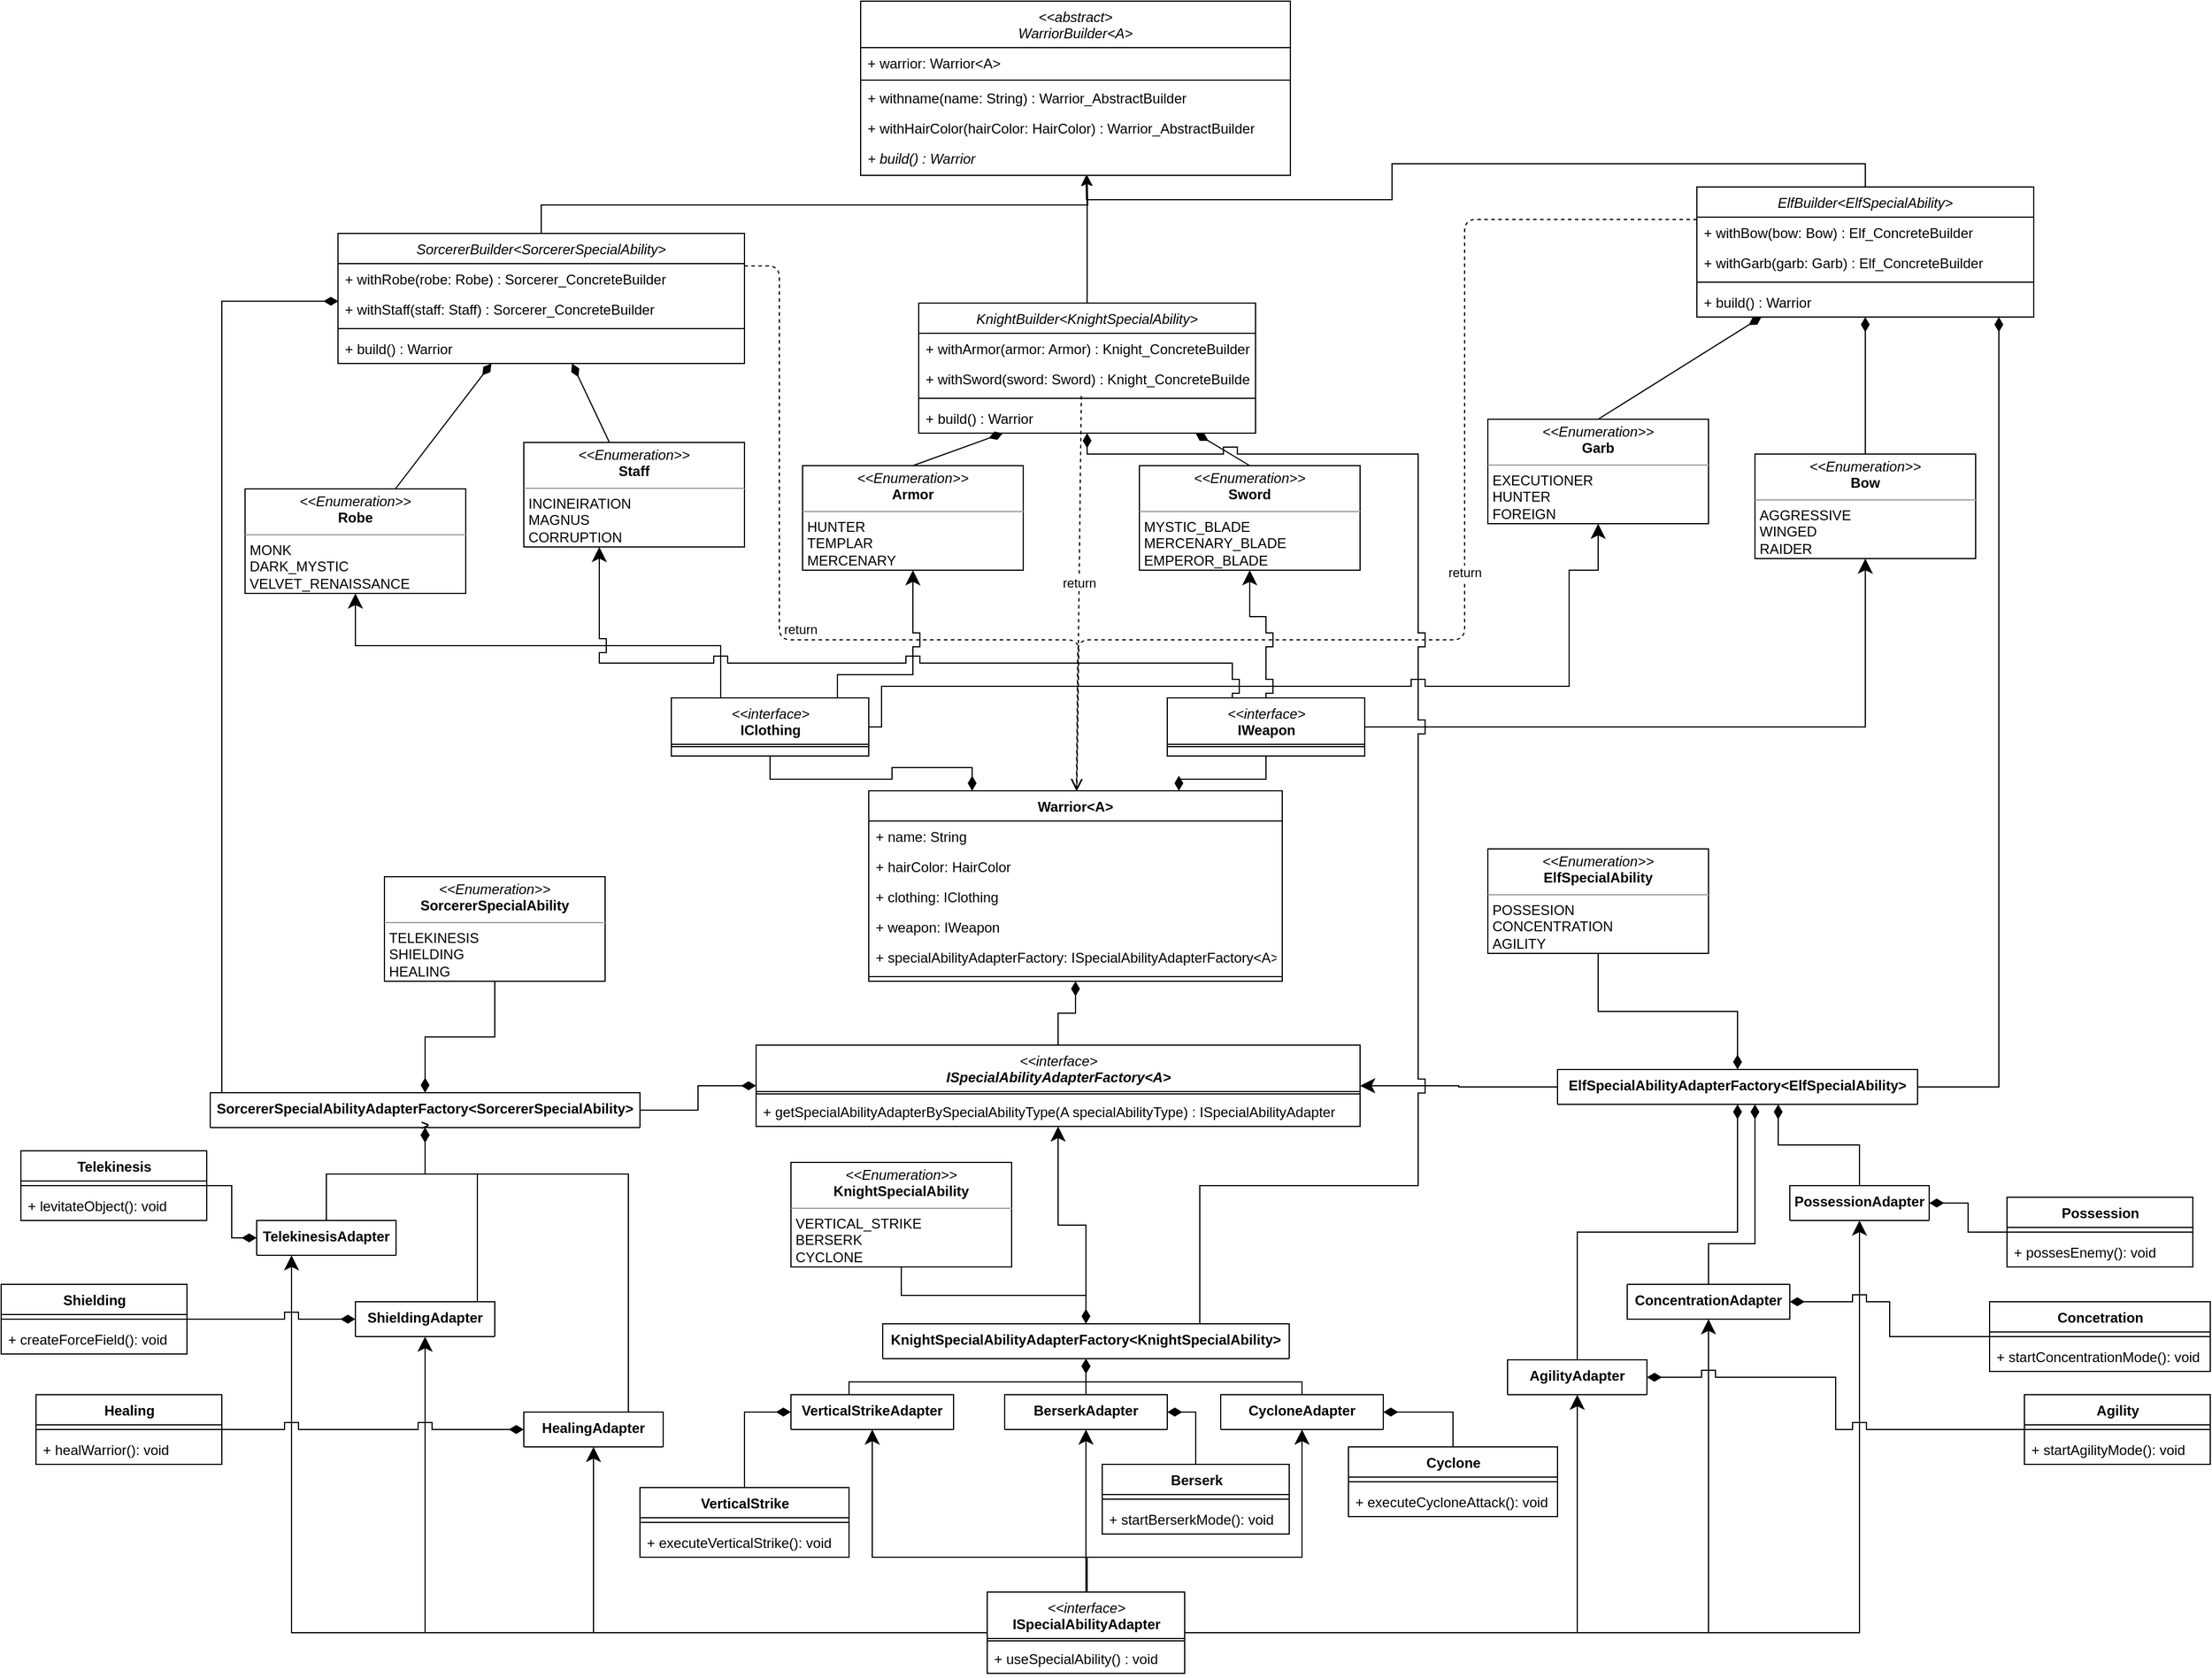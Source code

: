<mxfile version="15.0.2" type="device"><diagram id="C5RBs43oDa-KdzZeNtuy" name="Page-1"><mxGraphModel dx="1747" dy="875" grid="1" gridSize="10" guides="1" tooltips="1" connect="1" arrows="1" fold="1" page="1" pageScale="1" pageWidth="827" pageHeight="1169" math="0" shadow="0"><root><mxCell id="WIyWlLk6GJQsqaUBKTNV-0"/><mxCell id="WIyWlLk6GJQsqaUBKTNV-1" parent="WIyWlLk6GJQsqaUBKTNV-0"/><mxCell id="Ug5r7afnLHkJACtkuGJq-28" style="edgeStyle=orthogonalEdgeStyle;rounded=0;orthogonalLoop=1;jettySize=auto;html=1;endArrow=classic;endFill=1;endSize=10;strokeWidth=1;" parent="WIyWlLk6GJQsqaUBKTNV-1" source="Ug5r7afnLHkJACtkuGJq-25" target="Ug5r7afnLHkJACtkuGJq-12" edge="1"><mxGeometry relative="1" as="geometry"/></mxCell><mxCell id="s-EzewLasEeNYvOGmGzr-12" style="edgeStyle=orthogonalEdgeStyle;rounded=0;orthogonalLoop=1;jettySize=auto;html=1;exitX=1;exitY=0.5;exitDx=0;exitDy=0;endArrow=classic;endFill=1;endSize=10;entryX=0.5;entryY=1;entryDx=0;entryDy=0;" edge="1" parent="WIyWlLk6GJQsqaUBKTNV-1" source="s-EzewLasEeNYvOGmGzr-3" target="VfX6Guu9pPReF8fiZ7QI-45"><mxGeometry relative="1" as="geometry"><Array as="points"><mxPoint x="1005" y="755"/></Array></mxGeometry></mxCell><mxCell id="VfX6Guu9pPReF8fiZ7QI-0" value="&lt;&lt;abstract&gt;&#10;WarriorBuilder&lt;A&gt;" style="swimlane;fontStyle=2;align=center;verticalAlign=top;childLayout=stackLayout;horizontal=1;startSize=40;horizontalStack=0;resizeParent=1;resizeLast=0;collapsible=1;marginBottom=0;rounded=0;shadow=0;strokeWidth=1;" parent="WIyWlLk6GJQsqaUBKTNV-1" vertex="1"><mxGeometry x="140" y="130" width="370" height="150" as="geometry"><mxRectangle x="230" y="140" width="160" height="26" as="alternateBounds"/></mxGeometry></mxCell><mxCell id="VfX6Guu9pPReF8fiZ7QI-67" value="+ warrior: Warrior&lt;A&gt;" style="text;align=left;verticalAlign=top;spacingLeft=4;spacingRight=4;overflow=hidden;rotatable=0;points=[[0,0.5],[1,0.5]];portConstraint=eastwest;" parent="VfX6Guu9pPReF8fiZ7QI-0" vertex="1"><mxGeometry y="40" width="370" height="26" as="geometry"/></mxCell><mxCell id="VfX6Guu9pPReF8fiZ7QI-1" value="" style="line;html=1;strokeWidth=1;align=left;verticalAlign=middle;spacingTop=-1;spacingLeft=3;spacingRight=3;rotatable=0;labelPosition=right;points=[];portConstraint=eastwest;" parent="VfX6Guu9pPReF8fiZ7QI-0" vertex="1"><mxGeometry y="66" width="370" height="4" as="geometry"/></mxCell><mxCell id="VfX6Guu9pPReF8fiZ7QI-30" value="+ withname(name: String) : Warrior_AbstractBuilder" style="text;align=left;verticalAlign=top;spacingLeft=4;spacingRight=4;overflow=hidden;rotatable=0;points=[[0,0.5],[1,0.5]];portConstraint=eastwest;" parent="VfX6Guu9pPReF8fiZ7QI-0" vertex="1"><mxGeometry y="70" width="370" height="26" as="geometry"/></mxCell><mxCell id="VfX6Guu9pPReF8fiZ7QI-2" value="+ withHairColor(hairColor: HairColor) : Warrior_AbstractBuilder" style="text;align=left;verticalAlign=top;spacingLeft=4;spacingRight=4;overflow=hidden;rotatable=0;points=[[0,0.5],[1,0.5]];portConstraint=eastwest;" parent="VfX6Guu9pPReF8fiZ7QI-0" vertex="1"><mxGeometry y="96" width="370" height="26" as="geometry"/></mxCell><mxCell id="VfX6Guu9pPReF8fiZ7QI-66" value="+ build() : Warrior" style="text;align=left;verticalAlign=top;spacingLeft=4;spacingRight=4;overflow=hidden;rotatable=0;points=[[0,0.5],[1,0.5]];portConstraint=eastwest;fontStyle=2" parent="VfX6Guu9pPReF8fiZ7QI-0" vertex="1"><mxGeometry y="122" width="370" height="26" as="geometry"/></mxCell><mxCell id="VfX6Guu9pPReF8fiZ7QI-3" value="SorcererBuilder&lt;SorcererSpecialAbility&gt;" style="swimlane;fontStyle=2;align=center;verticalAlign=top;childLayout=stackLayout;horizontal=1;startSize=26;horizontalStack=0;resizeParent=1;resizeLast=0;collapsible=1;marginBottom=0;rounded=0;shadow=0;strokeWidth=1;" parent="WIyWlLk6GJQsqaUBKTNV-1" vertex="1"><mxGeometry x="-310" y="330" width="350" height="112" as="geometry"><mxRectangle x="230" y="140" width="160" height="26" as="alternateBounds"/></mxGeometry></mxCell><mxCell id="VfX6Guu9pPReF8fiZ7QI-5" value="+ withRobe(robe: Robe) : Sorcerer_ConcreteBuilder" style="text;align=left;verticalAlign=top;spacingLeft=4;spacingRight=4;overflow=hidden;rotatable=0;points=[[0,0.5],[1,0.5]];portConstraint=eastwest;" parent="VfX6Guu9pPReF8fiZ7QI-3" vertex="1"><mxGeometry y="26" width="350" height="26" as="geometry"/></mxCell><mxCell id="VfX6Guu9pPReF8fiZ7QI-16" value="+ withStaff(staff: Staff) : Sorcerer_ConcreteBuilder" style="text;align=left;verticalAlign=top;spacingLeft=4;spacingRight=4;overflow=hidden;rotatable=0;points=[[0,0.5],[1,0.5]];portConstraint=eastwest;" parent="VfX6Guu9pPReF8fiZ7QI-3" vertex="1"><mxGeometry y="52" width="350" height="26" as="geometry"/></mxCell><mxCell id="VfX6Guu9pPReF8fiZ7QI-4" value="" style="line;html=1;strokeWidth=1;align=left;verticalAlign=middle;spacingTop=-1;spacingLeft=3;spacingRight=3;rotatable=0;labelPosition=right;points=[];portConstraint=eastwest;" parent="VfX6Guu9pPReF8fiZ7QI-3" vertex="1"><mxGeometry y="78" width="350" height="8" as="geometry"/></mxCell><mxCell id="Ug5r7afnLHkJACtkuGJq-2" value="+ build() : Warrior" style="text;align=left;verticalAlign=top;spacingLeft=4;spacingRight=4;overflow=hidden;rotatable=0;points=[[0,0.5],[1,0.5]];portConstraint=eastwest;" parent="VfX6Guu9pPReF8fiZ7QI-3" vertex="1"><mxGeometry y="86" width="350" height="26" as="geometry"/></mxCell><mxCell id="VfX6Guu9pPReF8fiZ7QI-49" style="edgeStyle=orthogonalEdgeStyle;rounded=0;orthogonalLoop=1;jettySize=auto;html=1;exitX=0.5;exitY=0;exitDx=0;exitDy=0;" parent="WIyWlLk6GJQsqaUBKTNV-1" source="VfX6Guu9pPReF8fiZ7QI-6" edge="1"><mxGeometry relative="1" as="geometry"><mxPoint x="335" y="280" as="targetPoint"/></mxGeometry></mxCell><mxCell id="VfX6Guu9pPReF8fiZ7QI-6" value="KnightBuilder&lt;KnightSpecialAbility&gt;" style="swimlane;fontStyle=2;align=center;verticalAlign=top;childLayout=stackLayout;horizontal=1;startSize=26;horizontalStack=0;resizeParent=1;resizeLast=0;collapsible=1;marginBottom=0;rounded=0;shadow=0;strokeWidth=1;" parent="WIyWlLk6GJQsqaUBKTNV-1" vertex="1"><mxGeometry x="190" y="390" width="290" height="112" as="geometry"><mxRectangle x="230" y="140" width="160" height="26" as="alternateBounds"/></mxGeometry></mxCell><mxCell id="VfX6Guu9pPReF8fiZ7QI-17" value="+ withArmor(armor: Armor) : Knight_ConcreteBuilder" style="text;align=left;verticalAlign=top;spacingLeft=4;spacingRight=4;overflow=hidden;rotatable=0;points=[[0,0.5],[1,0.5]];portConstraint=eastwest;" parent="VfX6Guu9pPReF8fiZ7QI-6" vertex="1"><mxGeometry y="26" width="290" height="26" as="geometry"/></mxCell><mxCell id="VfX6Guu9pPReF8fiZ7QI-18" value="+ withSword(sword: Sword) : Knight_ConcreteBuilder" style="text;align=left;verticalAlign=top;spacingLeft=4;spacingRight=4;overflow=hidden;rotatable=0;points=[[0,0.5],[1,0.5]];portConstraint=eastwest;" parent="VfX6Guu9pPReF8fiZ7QI-6" vertex="1"><mxGeometry y="52" width="290" height="26" as="geometry"/></mxCell><mxCell id="VfX6Guu9pPReF8fiZ7QI-7" value="" style="line;html=1;strokeWidth=1;align=left;verticalAlign=middle;spacingTop=-1;spacingLeft=3;spacingRight=3;rotatable=0;labelPosition=right;points=[];portConstraint=eastwest;" parent="VfX6Guu9pPReF8fiZ7QI-6" vertex="1"><mxGeometry y="78" width="290" height="8" as="geometry"/></mxCell><mxCell id="Ug5r7afnLHkJACtkuGJq-3" value="+ build() : Warrior" style="text;align=left;verticalAlign=top;spacingLeft=4;spacingRight=4;overflow=hidden;rotatable=0;points=[[0,0.5],[1,0.5]];portConstraint=eastwest;" parent="VfX6Guu9pPReF8fiZ7QI-6" vertex="1"><mxGeometry y="86" width="290" height="26" as="geometry"/></mxCell><mxCell id="VfX6Guu9pPReF8fiZ7QI-9" value="ElfBuilder&lt;ElfSpecialAbility&gt;" style="swimlane;fontStyle=2;align=center;verticalAlign=top;childLayout=stackLayout;horizontal=1;startSize=26;horizontalStack=0;resizeParent=1;resizeLast=0;collapsible=1;marginBottom=0;rounded=0;shadow=0;strokeWidth=1;" parent="WIyWlLk6GJQsqaUBKTNV-1" vertex="1"><mxGeometry x="860" y="290" width="290" height="112" as="geometry"><mxRectangle x="230" y="140" width="160" height="26" as="alternateBounds"/></mxGeometry></mxCell><mxCell id="VfX6Guu9pPReF8fiZ7QI-21" value="+ withBow(bow: Bow) : Elf_ConcreteBuilder" style="text;align=left;verticalAlign=top;spacingLeft=4;spacingRight=4;overflow=hidden;rotatable=0;points=[[0,0.5],[1,0.5]];portConstraint=eastwest;" parent="VfX6Guu9pPReF8fiZ7QI-9" vertex="1"><mxGeometry y="26" width="290" height="26" as="geometry"/></mxCell><mxCell id="VfX6Guu9pPReF8fiZ7QI-20" value="+ withGarb(garb: Garb) : Elf_ConcreteBuilder" style="text;align=left;verticalAlign=top;spacingLeft=4;spacingRight=4;overflow=hidden;rotatable=0;points=[[0,0.5],[1,0.5]];portConstraint=eastwest;" parent="VfX6Guu9pPReF8fiZ7QI-9" vertex="1"><mxGeometry y="52" width="290" height="26" as="geometry"/></mxCell><mxCell id="VfX6Guu9pPReF8fiZ7QI-10" value="" style="line;html=1;strokeWidth=1;align=left;verticalAlign=middle;spacingTop=-1;spacingLeft=3;spacingRight=3;rotatable=0;labelPosition=right;points=[];portConstraint=eastwest;" parent="VfX6Guu9pPReF8fiZ7QI-9" vertex="1"><mxGeometry y="78" width="290" height="8" as="geometry"/></mxCell><mxCell id="Ug5r7afnLHkJACtkuGJq-4" value="+ build() : Warrior" style="text;align=left;verticalAlign=top;spacingLeft=4;spacingRight=4;overflow=hidden;rotatable=0;points=[[0,0.5],[1,0.5]];portConstraint=eastwest;" parent="VfX6Guu9pPReF8fiZ7QI-9" vertex="1"><mxGeometry y="86" width="290" height="26" as="geometry"/></mxCell><mxCell id="VfX6Guu9pPReF8fiZ7QI-23" value="Warrior&lt;A&gt;" style="swimlane;fontStyle=1;align=center;verticalAlign=top;childLayout=stackLayout;horizontal=1;startSize=26;horizontalStack=0;resizeParent=1;resizeParentMax=0;resizeLast=0;collapsible=1;marginBottom=0;" parent="WIyWlLk6GJQsqaUBKTNV-1" vertex="1"><mxGeometry x="147" y="810" width="356" height="164" as="geometry"/></mxCell><mxCell id="VfX6Guu9pPReF8fiZ7QI-27" value="+ name: String" style="text;strokeColor=none;fillColor=none;align=left;verticalAlign=top;spacingLeft=4;spacingRight=4;overflow=hidden;rotatable=0;points=[[0,0.5],[1,0.5]];portConstraint=eastwest;" parent="VfX6Guu9pPReF8fiZ7QI-23" vertex="1"><mxGeometry y="26" width="356" height="26" as="geometry"/></mxCell><mxCell id="VfX6Guu9pPReF8fiZ7QI-24" value="+ hairColor: HairColor" style="text;strokeColor=none;fillColor=none;align=left;verticalAlign=top;spacingLeft=4;spacingRight=4;overflow=hidden;rotatable=0;points=[[0,0.5],[1,0.5]];portConstraint=eastwest;" parent="VfX6Guu9pPReF8fiZ7QI-23" vertex="1"><mxGeometry y="52" width="356" height="26" as="geometry"/></mxCell><mxCell id="VfX6Guu9pPReF8fiZ7QI-29" value="+ clothing: IClothing" style="text;strokeColor=none;fillColor=none;align=left;verticalAlign=top;spacingLeft=4;spacingRight=4;overflow=hidden;rotatable=0;points=[[0,0.5],[1,0.5]];portConstraint=eastwest;" parent="VfX6Guu9pPReF8fiZ7QI-23" vertex="1"><mxGeometry y="78" width="356" height="26" as="geometry"/></mxCell><mxCell id="VfX6Guu9pPReF8fiZ7QI-28" value="+ weapon: IWeapon" style="text;strokeColor=none;fillColor=none;align=left;verticalAlign=top;spacingLeft=4;spacingRight=4;overflow=hidden;rotatable=0;points=[[0,0.5],[1,0.5]];portConstraint=eastwest;" parent="VfX6Guu9pPReF8fiZ7QI-23" vertex="1"><mxGeometry y="104" width="356" height="26" as="geometry"/></mxCell><mxCell id="Ug5r7afnLHkJACtkuGJq-0" value="+ specialAbilityAdapterFactory: ISpecialAbilityAdapterFactory&lt;A&gt;" style="text;strokeColor=none;fillColor=none;align=left;verticalAlign=top;spacingLeft=4;spacingRight=4;overflow=hidden;rotatable=0;points=[[0,0.5],[1,0.5]];portConstraint=eastwest;" parent="VfX6Guu9pPReF8fiZ7QI-23" vertex="1"><mxGeometry y="130" width="356" height="26" as="geometry"/></mxCell><mxCell id="VfX6Guu9pPReF8fiZ7QI-25" value="" style="line;strokeWidth=1;fillColor=none;align=left;verticalAlign=middle;spacingTop=-1;spacingLeft=3;spacingRight=3;rotatable=0;labelPosition=right;points=[];portConstraint=eastwest;" parent="VfX6Guu9pPReF8fiZ7QI-23" vertex="1"><mxGeometry y="156" width="356" height="8" as="geometry"/></mxCell><mxCell id="VfX6Guu9pPReF8fiZ7QI-40" value="&lt;p style=&quot;margin: 0px ; margin-top: 4px ; text-align: center&quot;&gt;&lt;i&gt;&amp;lt;&amp;lt;Enumeration&amp;gt;&amp;gt;&lt;/i&gt;&lt;br&gt;&lt;b&gt;Robe&lt;/b&gt;&lt;/p&gt;&lt;hr size=&quot;1&quot;&gt;&lt;p style=&quot;margin: 0px ; margin-left: 4px&quot;&gt;MONK&lt;br&gt;DARK_MYSTIC&lt;/p&gt;&lt;p style=&quot;margin: 0px ; margin-left: 4px&quot;&gt;VELVET_RENAISSANCE&lt;br&gt;&lt;br&gt;&lt;/p&gt;&lt;p style=&quot;margin: 0px ; margin-left: 4px&quot;&gt;&lt;br&gt;&lt;/p&gt;" style="verticalAlign=top;align=left;overflow=fill;fontSize=12;fontFamily=Helvetica;html=1;" parent="WIyWlLk6GJQsqaUBKTNV-1" vertex="1"><mxGeometry x="-390" y="550" width="190" height="90" as="geometry"/></mxCell><mxCell id="VfX6Guu9pPReF8fiZ7QI-41" value="&lt;p style=&quot;margin: 0px ; margin-top: 4px ; text-align: center&quot;&gt;&lt;i&gt;&amp;lt;&amp;lt;Enumeration&amp;gt;&amp;gt;&lt;/i&gt;&lt;br&gt;&lt;b&gt;Staff&lt;/b&gt;&lt;/p&gt;&lt;hr size=&quot;1&quot;&gt;&lt;p style=&quot;margin: 0px ; margin-left: 4px&quot;&gt;INCINEIRATION&lt;br&gt;MAGNUS&lt;/p&gt;&lt;p style=&quot;margin: 0px ; margin-left: 4px&quot;&gt;CORRUPTION&lt;br&gt;&lt;br&gt;&lt;/p&gt;&lt;p style=&quot;margin: 0px ; margin-left: 4px&quot;&gt;&lt;br&gt;&lt;/p&gt;" style="verticalAlign=top;align=left;overflow=fill;fontSize=12;fontFamily=Helvetica;html=1;" parent="WIyWlLk6GJQsqaUBKTNV-1" vertex="1"><mxGeometry x="-150" y="510" width="190" height="90" as="geometry"/></mxCell><mxCell id="VfX6Guu9pPReF8fiZ7QI-42" value="&lt;p style=&quot;margin: 0px ; margin-top: 4px ; text-align: center&quot;&gt;&lt;i&gt;&amp;lt;&amp;lt;Enumeration&amp;gt;&amp;gt;&lt;/i&gt;&lt;br&gt;&lt;b&gt;Armor&lt;/b&gt;&lt;/p&gt;&lt;hr size=&quot;1&quot;&gt;&lt;p style=&quot;margin: 0px ; margin-left: 4px&quot;&gt;HUNTER&lt;br&gt;TEMPLAR&lt;/p&gt;&lt;p style=&quot;margin: 0px ; margin-left: 4px&quot;&gt;MERCENARY&lt;br&gt;&lt;br&gt;&lt;/p&gt;&lt;p style=&quot;margin: 0px ; margin-left: 4px&quot;&gt;&lt;br&gt;&lt;/p&gt;" style="verticalAlign=top;align=left;overflow=fill;fontSize=12;fontFamily=Helvetica;html=1;" parent="WIyWlLk6GJQsqaUBKTNV-1" vertex="1"><mxGeometry x="90" y="530" width="190" height="90" as="geometry"/></mxCell><mxCell id="VfX6Guu9pPReF8fiZ7QI-43" value="&lt;p style=&quot;margin: 0px ; margin-top: 4px ; text-align: center&quot;&gt;&lt;i&gt;&amp;lt;&amp;lt;Enumeration&amp;gt;&amp;gt;&lt;/i&gt;&lt;br&gt;&lt;b&gt;Sword&lt;/b&gt;&lt;/p&gt;&lt;hr size=&quot;1&quot;&gt;&lt;p style=&quot;margin: 0px ; margin-left: 4px&quot;&gt;MYSTIC_BLADE&lt;br&gt;MERCENARY_BLADE&lt;/p&gt;&lt;p style=&quot;margin: 0px ; margin-left: 4px&quot;&gt;EMPEROR_BLADE&lt;br&gt;&lt;br&gt;&lt;/p&gt;&lt;p style=&quot;margin: 0px ; margin-left: 4px&quot;&gt;&lt;br&gt;&lt;/p&gt;" style="verticalAlign=top;align=left;overflow=fill;fontSize=12;fontFamily=Helvetica;html=1;" parent="WIyWlLk6GJQsqaUBKTNV-1" vertex="1"><mxGeometry x="380" y="530" width="190" height="90" as="geometry"/></mxCell><mxCell id="VfX6Guu9pPReF8fiZ7QI-44" value="&lt;p style=&quot;margin: 0px ; margin-top: 4px ; text-align: center&quot;&gt;&lt;i&gt;&amp;lt;&amp;lt;Enumeration&amp;gt;&amp;gt;&lt;/i&gt;&lt;br&gt;&lt;b&gt;Garb&lt;/b&gt;&lt;/p&gt;&lt;hr size=&quot;1&quot;&gt;&lt;p style=&quot;margin: 0px ; margin-left: 4px&quot;&gt;EXECUTIONER&lt;br&gt;HUNTER&lt;/p&gt;&lt;p style=&quot;margin: 0px ; margin-left: 4px&quot;&gt;FOREIGN&lt;br&gt;&lt;br&gt;&lt;/p&gt;&lt;p style=&quot;margin: 0px ; margin-left: 4px&quot;&gt;&lt;br&gt;&lt;/p&gt;" style="verticalAlign=top;align=left;overflow=fill;fontSize=12;fontFamily=Helvetica;html=1;" parent="WIyWlLk6GJQsqaUBKTNV-1" vertex="1"><mxGeometry x="680" y="490" width="190" height="90" as="geometry"/></mxCell><mxCell id="VfX6Guu9pPReF8fiZ7QI-45" value="&lt;p style=&quot;margin: 0px ; margin-top: 4px ; text-align: center&quot;&gt;&lt;i&gt;&amp;lt;&amp;lt;Enumeration&amp;gt;&amp;gt;&lt;/i&gt;&lt;br&gt;&lt;b&gt;Bow&lt;/b&gt;&lt;/p&gt;&lt;hr size=&quot;1&quot;&gt;&lt;p style=&quot;margin: 0px ; margin-left: 4px&quot;&gt;AGGRESSIVE&lt;br&gt;WINGED&lt;/p&gt;&lt;p style=&quot;margin: 0px ; margin-left: 4px&quot;&gt;RAIDER&lt;br&gt;&lt;br&gt;&lt;/p&gt;&lt;p style=&quot;margin: 0px ; margin-left: 4px&quot;&gt;&lt;br&gt;&lt;/p&gt;" style="verticalAlign=top;align=left;overflow=fill;fontSize=12;fontFamily=Helvetica;html=1;" parent="WIyWlLk6GJQsqaUBKTNV-1" vertex="1"><mxGeometry x="910" y="520" width="190" height="90" as="geometry"/></mxCell><mxCell id="VfX6Guu9pPReF8fiZ7QI-54" style="edgeStyle=orthogonalEdgeStyle;rounded=0;orthogonalLoop=1;jettySize=auto;html=1;exitX=0.5;exitY=0;exitDx=0;exitDy=0;" parent="WIyWlLk6GJQsqaUBKTNV-1" source="VfX6Guu9pPReF8fiZ7QI-3" edge="1"><mxGeometry relative="1" as="geometry"><mxPoint x="335" y="280" as="targetPoint"/><mxPoint y="310" as="sourcePoint"/></mxGeometry></mxCell><mxCell id="VfX6Guu9pPReF8fiZ7QI-55" style="edgeStyle=orthogonalEdgeStyle;rounded=0;orthogonalLoop=1;jettySize=auto;html=1;exitX=0.5;exitY=0;exitDx=0;exitDy=0;" parent="WIyWlLk6GJQsqaUBKTNV-1" source="VfX6Guu9pPReF8fiZ7QI-9" edge="1"><mxGeometry relative="1" as="geometry"><mxPoint x="334" y="280" as="targetPoint"/><mxPoint x="-25" y="400" as="sourcePoint"/></mxGeometry></mxCell><mxCell id="VfX6Guu9pPReF8fiZ7QI-56" value="" style="endArrow=diamondThin;endFill=1;endSize=10;html=1;exitX=0.5;exitY=0;exitDx=0;exitDy=0;entryX=0.25;entryY=1;entryDx=0;entryDy=0;" parent="WIyWlLk6GJQsqaUBKTNV-1" source="VfX6Guu9pPReF8fiZ7QI-42" target="VfX6Guu9pPReF8fiZ7QI-6" edge="1"><mxGeometry width="160" relative="1" as="geometry"><mxPoint x="170" y="550" as="sourcePoint"/><mxPoint x="240" y="500" as="targetPoint"/></mxGeometry></mxCell><mxCell id="VfX6Guu9pPReF8fiZ7QI-57" value="" style="endArrow=diamondThin;endFill=1;endSize=10;html=1;exitX=0.5;exitY=0;exitDx=0;exitDy=0;" parent="WIyWlLk6GJQsqaUBKTNV-1" source="VfX6Guu9pPReF8fiZ7QI-43" target="VfX6Guu9pPReF8fiZ7QI-6" edge="1"><mxGeometry width="160" relative="1" as="geometry"><mxPoint x="155" y="550" as="sourcePoint"/><mxPoint x="268.44" y="488.34" as="targetPoint"/><Array as="points"/></mxGeometry></mxCell><mxCell id="VfX6Guu9pPReF8fiZ7QI-58" value="" style="endArrow=diamondThin;endFill=1;endSize=10;html=1;" parent="WIyWlLk6GJQsqaUBKTNV-1" source="VfX6Guu9pPReF8fiZ7QI-41" target="VfX6Guu9pPReF8fiZ7QI-3" edge="1"><mxGeometry width="160" relative="1" as="geometry"><mxPoint x="165" y="560" as="sourcePoint"/><mxPoint x="-120" y="530" as="targetPoint"/></mxGeometry></mxCell><mxCell id="VfX6Guu9pPReF8fiZ7QI-59" value="" style="endArrow=diamondThin;endFill=1;endSize=10;html=1;" parent="WIyWlLk6GJQsqaUBKTNV-1" source="VfX6Guu9pPReF8fiZ7QI-40" target="VfX6Guu9pPReF8fiZ7QI-3" edge="1"><mxGeometry width="160" relative="1" as="geometry"><mxPoint x="175" y="570" as="sourcePoint"/><mxPoint x="288.44" y="508.34" as="targetPoint"/></mxGeometry></mxCell><mxCell id="VfX6Guu9pPReF8fiZ7QI-60" value="" style="endArrow=diamondThin;endFill=1;endSize=10;html=1;exitX=0.5;exitY=0;exitDx=0;exitDy=0;" parent="WIyWlLk6GJQsqaUBKTNV-1" source="VfX6Guu9pPReF8fiZ7QI-44" target="VfX6Guu9pPReF8fiZ7QI-9" edge="1"><mxGeometry width="160" relative="1" as="geometry"><mxPoint x="185" y="580" as="sourcePoint"/><mxPoint x="740" y="480" as="targetPoint"/></mxGeometry></mxCell><mxCell id="VfX6Guu9pPReF8fiZ7QI-61" value="" style="endArrow=diamondThin;endFill=1;endSize=10;html=1;" parent="WIyWlLk6GJQsqaUBKTNV-1" source="VfX6Guu9pPReF8fiZ7QI-45" target="VfX6Guu9pPReF8fiZ7QI-9" edge="1"><mxGeometry width="160" relative="1" as="geometry"><mxPoint x="195" y="590" as="sourcePoint"/><mxPoint x="810" y="410" as="targetPoint"/></mxGeometry></mxCell><mxCell id="VfX6Guu9pPReF8fiZ7QI-63" value="return" style="html=1;verticalAlign=bottom;endArrow=open;dashed=1;endSize=8;exitX=1;exitY=0.25;exitDx=0;exitDy=0;" parent="WIyWlLk6GJQsqaUBKTNV-1" source="VfX6Guu9pPReF8fiZ7QI-3" target="VfX6Guu9pPReF8fiZ7QI-23" edge="1"><mxGeometry relative="1" as="geometry"><mxPoint x="260" y="660" as="sourcePoint"/><mxPoint x="180" y="660" as="targetPoint"/><Array as="points"><mxPoint x="70" y="358"/><mxPoint x="70" y="510"/><mxPoint x="70" y="680"/><mxPoint x="150" y="680"/><mxPoint x="328" y="680"/></Array></mxGeometry></mxCell><mxCell id="VfX6Guu9pPReF8fiZ7QI-64" value="return" style="html=1;verticalAlign=bottom;endArrow=open;dashed=1;endSize=8;" parent="WIyWlLk6GJQsqaUBKTNV-1" target="VfX6Guu9pPReF8fiZ7QI-23" edge="1"><mxGeometry relative="1" as="geometry"><mxPoint x="330" y="470" as="sourcePoint"/><mxPoint x="334" y="710" as="targetPoint"/></mxGeometry></mxCell><mxCell id="VfX6Guu9pPReF8fiZ7QI-65" value="return" style="html=1;verticalAlign=bottom;endArrow=open;dashed=1;endSize=8;exitX=0;exitY=0.25;exitDx=0;exitDy=0;" parent="WIyWlLk6GJQsqaUBKTNV-1" source="VfX6Guu9pPReF8fiZ7QI-9" target="VfX6Guu9pPReF8fiZ7QI-23" edge="1"><mxGeometry relative="1" as="geometry"><mxPoint x="-25" y="490" as="sourcePoint"/><mxPoint x="330" y="710" as="targetPoint"/><Array as="points"><mxPoint x="660" y="318"/><mxPoint x="660" y="680"/><mxPoint x="327" y="680"/></Array></mxGeometry></mxCell><mxCell id="Ug5r7afnLHkJACtkuGJq-18" style="edgeStyle=orthogonalEdgeStyle;rounded=0;orthogonalLoop=1;jettySize=auto;html=1;exitX=0.5;exitY=0;exitDx=0;exitDy=0;entryX=0.5;entryY=1;entryDx=0;entryDy=0;endArrow=diamondThin;endFill=1;strokeWidth=1;endSize=10;" parent="WIyWlLk6GJQsqaUBKTNV-1" source="Ug5r7afnLHkJACtkuGJq-12" target="VfX6Guu9pPReF8fiZ7QI-23" edge="1"><mxGeometry relative="1" as="geometry"/></mxCell><mxCell id="Ug5r7afnLHkJACtkuGJq-12" value="&amp;lt;&amp;lt;interface&amp;gt;&lt;br&gt;&lt;b&gt;ISpecialAbilityAdapterFactory&amp;lt;A&amp;gt;&lt;/b&gt;" style="swimlane;fontStyle=2;align=center;verticalAlign=top;childLayout=stackLayout;horizontal=1;startSize=40;horizontalStack=0;resizeParent=1;resizeLast=0;collapsible=1;marginBottom=0;rounded=0;shadow=0;strokeWidth=1;html=1;" parent="WIyWlLk6GJQsqaUBKTNV-1" vertex="1"><mxGeometry x="50" y="1029" width="520" height="70" as="geometry"><mxRectangle x="230" y="140" width="160" height="26" as="alternateBounds"/></mxGeometry></mxCell><mxCell id="Ug5r7afnLHkJACtkuGJq-14" value="" style="line;html=1;strokeWidth=1;align=left;verticalAlign=middle;spacingTop=-1;spacingLeft=3;spacingRight=3;rotatable=0;labelPosition=right;points=[];portConstraint=eastwest;" parent="Ug5r7afnLHkJACtkuGJq-12" vertex="1"><mxGeometry y="40" width="520" height="4" as="geometry"/></mxCell><mxCell id="Ug5r7afnLHkJACtkuGJq-15" value="+ getSpecialAbilityAdapterBySpecialAbilityType(A specialAbilityType) : ISpecialAbilityAdapter" style="text;align=left;verticalAlign=top;spacingLeft=4;spacingRight=4;overflow=hidden;rotatable=0;points=[[0,0.5],[1,0.5]];portConstraint=eastwest;" parent="Ug5r7afnLHkJACtkuGJq-12" vertex="1"><mxGeometry y="44" width="520" height="26" as="geometry"/></mxCell><mxCell id="Ug5r7afnLHkJACtkuGJq-32" style="edgeStyle=orthogonalEdgeStyle;rounded=0;orthogonalLoop=1;jettySize=auto;html=1;exitX=1;exitY=0.5;exitDx=0;exitDy=0;endArrow=diamondThin;endFill=1;endSize=10;strokeWidth=1;" parent="WIyWlLk6GJQsqaUBKTNV-1" source="Ug5r7afnLHkJACtkuGJq-19" target="Ug5r7afnLHkJACtkuGJq-12" edge="1"><mxGeometry relative="1" as="geometry"/></mxCell><mxCell id="Ug5r7afnLHkJACtkuGJq-70" style="edgeStyle=orthogonalEdgeStyle;rounded=0;orthogonalLoop=1;jettySize=auto;html=1;exitX=0.25;exitY=0;exitDx=0;exitDy=0;entryX=0.001;entryY=0.247;entryDx=0;entryDy=0;entryPerimeter=0;endArrow=diamondThin;endFill=1;endSize=10;strokeWidth=1;" parent="WIyWlLk6GJQsqaUBKTNV-1" source="Ug5r7afnLHkJACtkuGJq-19" target="VfX6Guu9pPReF8fiZ7QI-16" edge="1"><mxGeometry relative="1" as="geometry"><Array as="points"><mxPoint x="-410" y="1070"/><mxPoint x="-410" y="388"/></Array></mxGeometry></mxCell><mxCell id="Ug5r7afnLHkJACtkuGJq-19" value="SorcererSpecialAbilityAdapterFactory&lt;SorcererSpecialAbility&gt;&#10;&gt;" style="swimlane;fontStyle=1;align=center;verticalAlign=top;childLayout=stackLayout;horizontal=1;startSize=112;horizontalStack=0;resizeParent=1;resizeLast=0;collapsible=1;marginBottom=0;rounded=0;shadow=0;strokeWidth=1;" parent="WIyWlLk6GJQsqaUBKTNV-1" vertex="1"><mxGeometry x="-420" y="1070" width="370" height="30" as="geometry"><mxRectangle x="230" y="140" width="160" height="26" as="alternateBounds"/></mxGeometry></mxCell><mxCell id="Ug5r7afnLHkJACtkuGJq-27" style="edgeStyle=orthogonalEdgeStyle;rounded=0;orthogonalLoop=1;jettySize=auto;html=1;endArrow=classic;endFill=1;endSize=10;strokeWidth=1;" parent="WIyWlLk6GJQsqaUBKTNV-1" source="Ug5r7afnLHkJACtkuGJq-24" target="Ug5r7afnLHkJACtkuGJq-12" edge="1"><mxGeometry relative="1" as="geometry"/></mxCell><mxCell id="Ug5r7afnLHkJACtkuGJq-71" style="edgeStyle=orthogonalEdgeStyle;rounded=0;orthogonalLoop=1;jettySize=auto;html=1;exitX=0.75;exitY=0;exitDx=0;exitDy=0;endArrow=diamondThin;endFill=1;endSize=10;strokeWidth=1;jumpStyle=sharp;jumpSize=12;" parent="WIyWlLk6GJQsqaUBKTNV-1" source="Ug5r7afnLHkJACtkuGJq-24" target="VfX6Guu9pPReF8fiZ7QI-6" edge="1"><mxGeometry relative="1" as="geometry"><Array as="points"><mxPoint x="432" y="1150"/><mxPoint x="620" y="1150"/><mxPoint x="620" y="520"/><mxPoint x="335" y="520"/></Array></mxGeometry></mxCell><mxCell id="Ug5r7afnLHkJACtkuGJq-24" value="KnightSpecialAbilityAdapterFactory&lt;KnightSpecialAbility&gt;" style="swimlane;fontStyle=1;align=center;verticalAlign=top;childLayout=stackLayout;horizontal=1;startSize=112;horizontalStack=0;resizeParent=1;resizeLast=0;collapsible=1;marginBottom=0;rounded=0;shadow=0;strokeWidth=1;" parent="WIyWlLk6GJQsqaUBKTNV-1" vertex="1"><mxGeometry x="159" y="1269" width="350" height="30" as="geometry"><mxRectangle x="230" y="140" width="160" height="26" as="alternateBounds"/></mxGeometry></mxCell><mxCell id="Ug5r7afnLHkJACtkuGJq-72" style="edgeStyle=orthogonalEdgeStyle;rounded=0;orthogonalLoop=1;jettySize=auto;html=1;exitX=1;exitY=0.5;exitDx=0;exitDy=0;endArrow=diamondThin;endFill=1;endSize=10;strokeWidth=1;" parent="WIyWlLk6GJQsqaUBKTNV-1" source="Ug5r7afnLHkJACtkuGJq-25" target="VfX6Guu9pPReF8fiZ7QI-9" edge="1"><mxGeometry relative="1" as="geometry"><Array as="points"><mxPoint x="1120" y="1065"/></Array></mxGeometry></mxCell><mxCell id="Ug5r7afnLHkJACtkuGJq-25" value="ElfSpecialAbilityAdapterFactory&lt;ElfSpecialAbility&gt;" style="swimlane;fontStyle=1;align=center;verticalAlign=top;childLayout=stackLayout;horizontal=1;startSize=112;horizontalStack=0;resizeParent=1;resizeLast=0;collapsible=1;marginBottom=0;rounded=0;shadow=0;strokeWidth=1;" parent="WIyWlLk6GJQsqaUBKTNV-1" vertex="1"><mxGeometry x="740" y="1050" width="310" height="30" as="geometry"><mxRectangle x="230" y="140" width="160" height="26" as="alternateBounds"/></mxGeometry></mxCell><mxCell id="Ug5r7afnLHkJACtkuGJq-31" style="edgeStyle=orthogonalEdgeStyle;rounded=0;orthogonalLoop=1;jettySize=auto;html=1;exitX=0.5;exitY=1;exitDx=0;exitDy=0;endArrow=diamondThin;endFill=1;endSize=10;strokeWidth=1;" parent="WIyWlLk6GJQsqaUBKTNV-1" source="Ug5r7afnLHkJACtkuGJq-29" target="Ug5r7afnLHkJACtkuGJq-19" edge="1"><mxGeometry relative="1" as="geometry"/></mxCell><mxCell id="Ug5r7afnLHkJACtkuGJq-29" value="&lt;p style=&quot;margin: 0px ; margin-top: 4px ; text-align: center&quot;&gt;&lt;i&gt;&amp;lt;&amp;lt;Enumeration&amp;gt;&amp;gt;&lt;/i&gt;&lt;br&gt;&lt;b&gt;SorcererSpecialAbility&lt;/b&gt;&lt;/p&gt;&lt;hr size=&quot;1&quot;&gt;&lt;p style=&quot;margin: 0px ; margin-left: 4px&quot;&gt;TELEKINESIS&lt;br&gt;SHIELDING&lt;/p&gt;&lt;p style=&quot;margin: 0px ; margin-left: 4px&quot;&gt;HEALING&lt;br&gt;&lt;br&gt;&lt;/p&gt;&lt;p style=&quot;margin: 0px ; margin-left: 4px&quot;&gt;&lt;br&gt;&lt;/p&gt;" style="verticalAlign=top;align=left;overflow=fill;fontSize=12;fontFamily=Helvetica;html=1;" parent="WIyWlLk6GJQsqaUBKTNV-1" vertex="1"><mxGeometry x="-270" y="884" width="190" height="90" as="geometry"/></mxCell><mxCell id="Ug5r7afnLHkJACtkuGJq-34" style="edgeStyle=orthogonalEdgeStyle;rounded=0;orthogonalLoop=1;jettySize=auto;html=1;endArrow=diamondThin;endFill=1;endSize=10;strokeWidth=1;" parent="WIyWlLk6GJQsqaUBKTNV-1" source="Ug5r7afnLHkJACtkuGJq-33" target="Ug5r7afnLHkJACtkuGJq-24" edge="1"><mxGeometry relative="1" as="geometry"/></mxCell><mxCell id="Ug5r7afnLHkJACtkuGJq-33" value="&lt;p style=&quot;margin: 0px ; margin-top: 4px ; text-align: center&quot;&gt;&lt;i&gt;&amp;lt;&amp;lt;Enumeration&amp;gt;&amp;gt;&lt;/i&gt;&lt;br&gt;&lt;b&gt;KnightSpecialAbility&lt;/b&gt;&lt;/p&gt;&lt;hr size=&quot;1&quot;&gt;&lt;p style=&quot;margin: 0px ; margin-left: 4px&quot;&gt;VERTICAL_STRIKE&lt;br&gt;BERSERK&lt;/p&gt;&lt;p style=&quot;margin: 0px ; margin-left: 4px&quot;&gt;CYCLONE&lt;br&gt;&lt;br&gt;&lt;/p&gt;&lt;p style=&quot;margin: 0px ; margin-left: 4px&quot;&gt;&lt;br&gt;&lt;/p&gt;" style="verticalAlign=top;align=left;overflow=fill;fontSize=12;fontFamily=Helvetica;html=1;" parent="WIyWlLk6GJQsqaUBKTNV-1" vertex="1"><mxGeometry x="80" y="1130" width="190" height="90" as="geometry"/></mxCell><mxCell id="Ug5r7afnLHkJACtkuGJq-36" style="edgeStyle=orthogonalEdgeStyle;rounded=0;orthogonalLoop=1;jettySize=auto;html=1;exitX=0.5;exitY=1;exitDx=0;exitDy=0;endArrow=diamondThin;endFill=1;endSize=10;strokeWidth=1;" parent="WIyWlLk6GJQsqaUBKTNV-1" source="Ug5r7afnLHkJACtkuGJq-35" target="Ug5r7afnLHkJACtkuGJq-25" edge="1"><mxGeometry relative="1" as="geometry"/></mxCell><mxCell id="Ug5r7afnLHkJACtkuGJq-35" value="&lt;p style=&quot;margin: 0px ; margin-top: 4px ; text-align: center&quot;&gt;&lt;i&gt;&amp;lt;&amp;lt;Enumeration&amp;gt;&amp;gt;&lt;/i&gt;&lt;br&gt;&lt;b&gt;ElfSpecialAbility&lt;/b&gt;&lt;/p&gt;&lt;hr size=&quot;1&quot;&gt;&lt;p style=&quot;margin: 0px ; margin-left: 4px&quot;&gt;POSSESION&lt;br&gt;CONCENTRATION&lt;/p&gt;&lt;p style=&quot;margin: 0px ; margin-left: 4px&quot;&gt;AGILITY&lt;br&gt;&lt;br&gt;&lt;/p&gt;&lt;p style=&quot;margin: 0px ; margin-left: 4px&quot;&gt;&lt;br&gt;&lt;/p&gt;" style="verticalAlign=top;align=left;overflow=fill;fontSize=12;fontFamily=Helvetica;html=1;" parent="WIyWlLk6GJQsqaUBKTNV-1" vertex="1"><mxGeometry x="680" y="860" width="190" height="90" as="geometry"/></mxCell><mxCell id="Ug5r7afnLHkJACtkuGJq-41" style="edgeStyle=orthogonalEdgeStyle;rounded=0;orthogonalLoop=1;jettySize=auto;html=1;exitX=0;exitY=0.5;exitDx=0;exitDy=0;entryX=0.25;entryY=1;entryDx=0;entryDy=0;endArrow=classic;endFill=1;endSize=10;strokeWidth=1;" parent="WIyWlLk6GJQsqaUBKTNV-1" source="Ug5r7afnLHkJACtkuGJq-37" target="Ug5r7afnLHkJACtkuGJq-40" edge="1"><mxGeometry relative="1" as="geometry"/></mxCell><mxCell id="Ug5r7afnLHkJACtkuGJq-43" style="edgeStyle=orthogonalEdgeStyle;rounded=0;orthogonalLoop=1;jettySize=auto;html=1;exitX=0;exitY=0.5;exitDx=0;exitDy=0;endArrow=classic;endFill=1;endSize=10;strokeWidth=1;" parent="WIyWlLk6GJQsqaUBKTNV-1" source="Ug5r7afnLHkJACtkuGJq-37" target="Ug5r7afnLHkJACtkuGJq-42" edge="1"><mxGeometry relative="1" as="geometry"/></mxCell><mxCell id="Ug5r7afnLHkJACtkuGJq-45" style="edgeStyle=orthogonalEdgeStyle;rounded=0;orthogonalLoop=1;jettySize=auto;html=1;exitX=0;exitY=0.5;exitDx=0;exitDy=0;endArrow=classic;endFill=1;endSize=10;strokeWidth=1;" parent="WIyWlLk6GJQsqaUBKTNV-1" source="Ug5r7afnLHkJACtkuGJq-37" target="Ug5r7afnLHkJACtkuGJq-44" edge="1"><mxGeometry relative="1" as="geometry"/></mxCell><mxCell id="Ug5r7afnLHkJACtkuGJq-47" style="edgeStyle=orthogonalEdgeStyle;rounded=0;orthogonalLoop=1;jettySize=auto;html=1;exitX=0.5;exitY=0;exitDx=0;exitDy=0;endArrow=classic;endFill=1;endSize=10;strokeWidth=1;" parent="WIyWlLk6GJQsqaUBKTNV-1" source="Ug5r7afnLHkJACtkuGJq-37" target="Ug5r7afnLHkJACtkuGJq-46" edge="1"><mxGeometry relative="1" as="geometry"><Array as="points"><mxPoint x="335" y="1470"/><mxPoint x="150" y="1470"/></Array></mxGeometry></mxCell><mxCell id="Ug5r7afnLHkJACtkuGJq-49" style="edgeStyle=orthogonalEdgeStyle;rounded=0;orthogonalLoop=1;jettySize=auto;html=1;exitX=0.5;exitY=0;exitDx=0;exitDy=0;endArrow=classic;endFill=1;endSize=10;strokeWidth=1;" parent="WIyWlLk6GJQsqaUBKTNV-1" source="Ug5r7afnLHkJACtkuGJq-37" target="Ug5r7afnLHkJACtkuGJq-48" edge="1"><mxGeometry relative="1" as="geometry"/></mxCell><mxCell id="Ug5r7afnLHkJACtkuGJq-51" style="edgeStyle=orthogonalEdgeStyle;rounded=0;orthogonalLoop=1;jettySize=auto;html=1;exitX=0.5;exitY=0;exitDx=0;exitDy=0;entryX=0.5;entryY=1;entryDx=0;entryDy=0;endArrow=classic;endFill=1;endSize=10;strokeWidth=1;" parent="WIyWlLk6GJQsqaUBKTNV-1" source="Ug5r7afnLHkJACtkuGJq-37" target="Ug5r7afnLHkJACtkuGJq-50" edge="1"><mxGeometry relative="1" as="geometry"><Array as="points"><mxPoint x="335" y="1470"/><mxPoint x="520" y="1470"/></Array></mxGeometry></mxCell><mxCell id="Ug5r7afnLHkJACtkuGJq-57" style="edgeStyle=orthogonalEdgeStyle;rounded=0;orthogonalLoop=1;jettySize=auto;html=1;exitX=1;exitY=0.5;exitDx=0;exitDy=0;endArrow=classic;endFill=1;endSize=10;strokeWidth=1;" parent="WIyWlLk6GJQsqaUBKTNV-1" source="Ug5r7afnLHkJACtkuGJq-37" target="Ug5r7afnLHkJACtkuGJq-54" edge="1"><mxGeometry relative="1" as="geometry"/></mxCell><mxCell id="Ug5r7afnLHkJACtkuGJq-58" style="edgeStyle=orthogonalEdgeStyle;rounded=0;orthogonalLoop=1;jettySize=auto;html=1;exitX=1;exitY=0.5;exitDx=0;exitDy=0;endArrow=classic;endFill=1;endSize=10;strokeWidth=1;" parent="WIyWlLk6GJQsqaUBKTNV-1" source="Ug5r7afnLHkJACtkuGJq-37" target="Ug5r7afnLHkJACtkuGJq-53" edge="1"><mxGeometry relative="1" as="geometry"/></mxCell><mxCell id="Ug5r7afnLHkJACtkuGJq-59" style="edgeStyle=orthogonalEdgeStyle;rounded=0;orthogonalLoop=1;jettySize=auto;html=1;exitX=1;exitY=0.5;exitDx=0;exitDy=0;endArrow=classic;endFill=1;endSize=10;strokeWidth=1;" parent="WIyWlLk6GJQsqaUBKTNV-1" source="Ug5r7afnLHkJACtkuGJq-37" target="Ug5r7afnLHkJACtkuGJq-52" edge="1"><mxGeometry relative="1" as="geometry"/></mxCell><mxCell id="Ug5r7afnLHkJACtkuGJq-37" value="&amp;lt;&amp;lt;interface&amp;gt;&lt;br&gt;&lt;b style=&quot;font-style: normal&quot;&gt;ISpecialAbilityAdapter&lt;/b&gt;" style="swimlane;fontStyle=2;align=center;verticalAlign=top;childLayout=stackLayout;horizontal=1;startSize=40;horizontalStack=0;resizeParent=1;resizeLast=0;collapsible=1;marginBottom=0;rounded=0;shadow=0;strokeWidth=1;html=1;" parent="WIyWlLk6GJQsqaUBKTNV-1" vertex="1"><mxGeometry x="249" y="1500" width="170" height="70" as="geometry"><mxRectangle x="230" y="140" width="160" height="26" as="alternateBounds"/></mxGeometry></mxCell><mxCell id="Ug5r7afnLHkJACtkuGJq-38" value="" style="line;html=1;strokeWidth=1;align=left;verticalAlign=middle;spacingTop=-1;spacingLeft=3;spacingRight=3;rotatable=0;labelPosition=right;points=[];portConstraint=eastwest;" parent="Ug5r7afnLHkJACtkuGJq-37" vertex="1"><mxGeometry y="40" width="170" height="4" as="geometry"/></mxCell><mxCell id="Ug5r7afnLHkJACtkuGJq-39" value="+ useSpecialAbility() : void" style="text;align=left;verticalAlign=top;spacingLeft=4;spacingRight=4;overflow=hidden;rotatable=0;points=[[0,0.5],[1,0.5]];portConstraint=eastwest;" parent="Ug5r7afnLHkJACtkuGJq-37" vertex="1"><mxGeometry y="44" width="170" height="26" as="geometry"/></mxCell><mxCell id="Ug5r7afnLHkJACtkuGJq-63" style="edgeStyle=orthogonalEdgeStyle;rounded=0;orthogonalLoop=1;jettySize=auto;html=1;exitX=0.5;exitY=0;exitDx=0;exitDy=0;endArrow=diamondThin;endFill=1;endSize=10;strokeWidth=1;" parent="WIyWlLk6GJQsqaUBKTNV-1" source="Ug5r7afnLHkJACtkuGJq-40" target="Ug5r7afnLHkJACtkuGJq-19" edge="1"><mxGeometry relative="1" as="geometry"/></mxCell><mxCell id="Ug5r7afnLHkJACtkuGJq-40" value="TelekinesisAdapter" style="swimlane;fontStyle=1;align=center;verticalAlign=top;childLayout=stackLayout;horizontal=1;startSize=112;horizontalStack=0;resizeParent=1;resizeLast=0;collapsible=1;marginBottom=0;rounded=0;shadow=0;strokeWidth=1;" parent="WIyWlLk6GJQsqaUBKTNV-1" vertex="1"><mxGeometry x="-380" y="1180" width="120" height="30" as="geometry"><mxRectangle x="230" y="140" width="160" height="26" as="alternateBounds"/></mxGeometry></mxCell><mxCell id="Ug5r7afnLHkJACtkuGJq-64" style="edgeStyle=orthogonalEdgeStyle;rounded=0;orthogonalLoop=1;jettySize=auto;html=1;exitX=0.5;exitY=0;exitDx=0;exitDy=0;endArrow=diamondThin;endFill=1;endSize=10;strokeWidth=1;" parent="WIyWlLk6GJQsqaUBKTNV-1" source="Ug5r7afnLHkJACtkuGJq-42" target="Ug5r7afnLHkJACtkuGJq-19" edge="1"><mxGeometry relative="1" as="geometry"><Array as="points"><mxPoint x="-190" y="1140"/><mxPoint x="-235" y="1140"/></Array></mxGeometry></mxCell><mxCell id="Ug5r7afnLHkJACtkuGJq-42" value="ShieldingAdapter" style="swimlane;fontStyle=1;align=center;verticalAlign=top;childLayout=stackLayout;horizontal=1;startSize=112;horizontalStack=0;resizeParent=1;resizeLast=0;collapsible=1;marginBottom=0;rounded=0;shadow=0;strokeWidth=1;" parent="WIyWlLk6GJQsqaUBKTNV-1" vertex="1"><mxGeometry x="-295" y="1250" width="120" height="30" as="geometry"><mxRectangle x="230" y="140" width="160" height="26" as="alternateBounds"/></mxGeometry></mxCell><mxCell id="Ug5r7afnLHkJACtkuGJq-65" style="edgeStyle=orthogonalEdgeStyle;rounded=0;orthogonalLoop=1;jettySize=auto;html=1;exitX=0.5;exitY=0;exitDx=0;exitDy=0;endArrow=diamondThin;endFill=1;endSize=10;strokeWidth=1;" parent="WIyWlLk6GJQsqaUBKTNV-1" source="Ug5r7afnLHkJACtkuGJq-44" target="Ug5r7afnLHkJACtkuGJq-19" edge="1"><mxGeometry relative="1" as="geometry"><Array as="points"><mxPoint x="-60" y="1140"/><mxPoint x="-235" y="1140"/></Array></mxGeometry></mxCell><mxCell id="Ug5r7afnLHkJACtkuGJq-44" value="HealingAdapter" style="swimlane;fontStyle=1;align=center;verticalAlign=top;childLayout=stackLayout;horizontal=1;startSize=112;horizontalStack=0;resizeParent=1;resizeLast=0;collapsible=1;marginBottom=0;rounded=0;shadow=0;strokeWidth=1;" parent="WIyWlLk6GJQsqaUBKTNV-1" vertex="1"><mxGeometry x="-150" y="1345" width="120" height="30" as="geometry"><mxRectangle x="230" y="140" width="160" height="26" as="alternateBounds"/></mxGeometry></mxCell><mxCell id="Ug5r7afnLHkJACtkuGJq-68" style="edgeStyle=orthogonalEdgeStyle;rounded=0;orthogonalLoop=1;jettySize=auto;html=1;exitX=0.5;exitY=0;exitDx=0;exitDy=0;endArrow=diamondThin;endFill=1;endSize=10;strokeWidth=1;" parent="WIyWlLk6GJQsqaUBKTNV-1" source="Ug5r7afnLHkJACtkuGJq-46" target="Ug5r7afnLHkJACtkuGJq-24" edge="1"><mxGeometry relative="1" as="geometry"><Array as="points"><mxPoint x="130" y="1319"/><mxPoint x="334" y="1319"/></Array></mxGeometry></mxCell><mxCell id="Ug5r7afnLHkJACtkuGJq-46" value="VerticalStrikeAdapter" style="swimlane;fontStyle=1;align=center;verticalAlign=top;childLayout=stackLayout;horizontal=1;startSize=112;horizontalStack=0;resizeParent=1;resizeLast=0;collapsible=1;marginBottom=0;rounded=0;shadow=0;strokeWidth=1;" parent="WIyWlLk6GJQsqaUBKTNV-1" vertex="1"><mxGeometry x="80" y="1330" width="140" height="30" as="geometry"><mxRectangle x="230" y="140" width="160" height="26" as="alternateBounds"/></mxGeometry></mxCell><mxCell id="Ug5r7afnLHkJACtkuGJq-67" style="edgeStyle=orthogonalEdgeStyle;rounded=0;orthogonalLoop=1;jettySize=auto;html=1;exitX=0.5;exitY=0;exitDx=0;exitDy=0;endArrow=diamondThin;endFill=1;endSize=10;strokeWidth=1;" parent="WIyWlLk6GJQsqaUBKTNV-1" source="Ug5r7afnLHkJACtkuGJq-48" target="Ug5r7afnLHkJACtkuGJq-24" edge="1"><mxGeometry relative="1" as="geometry"/></mxCell><mxCell id="Ug5r7afnLHkJACtkuGJq-48" value="BerserkAdapter" style="swimlane;fontStyle=1;align=center;verticalAlign=top;childLayout=stackLayout;horizontal=1;startSize=112;horizontalStack=0;resizeParent=1;resizeLast=0;collapsible=1;marginBottom=0;rounded=0;shadow=0;strokeWidth=1;" parent="WIyWlLk6GJQsqaUBKTNV-1" vertex="1"><mxGeometry x="264" y="1330" width="140" height="30" as="geometry"><mxRectangle x="230" y="140" width="160" height="26" as="alternateBounds"/></mxGeometry></mxCell><mxCell id="Ug5r7afnLHkJACtkuGJq-69" style="edgeStyle=orthogonalEdgeStyle;rounded=0;orthogonalLoop=1;jettySize=auto;html=1;exitX=0.5;exitY=0;exitDx=0;exitDy=0;entryX=0.5;entryY=1;entryDx=0;entryDy=0;endArrow=diamondThin;endFill=1;endSize=10;strokeWidth=1;" parent="WIyWlLk6GJQsqaUBKTNV-1" source="Ug5r7afnLHkJACtkuGJq-50" target="Ug5r7afnLHkJACtkuGJq-24" edge="1"><mxGeometry relative="1" as="geometry"><Array as="points"><mxPoint x="520" y="1319"/><mxPoint x="334" y="1319"/></Array></mxGeometry></mxCell><mxCell id="Ug5r7afnLHkJACtkuGJq-50" value="CycloneAdapter" style="swimlane;fontStyle=1;align=center;verticalAlign=top;childLayout=stackLayout;horizontal=1;startSize=112;horizontalStack=0;resizeParent=1;resizeLast=0;collapsible=1;marginBottom=0;rounded=0;shadow=0;strokeWidth=1;" parent="WIyWlLk6GJQsqaUBKTNV-1" vertex="1"><mxGeometry x="450" y="1330" width="140" height="30" as="geometry"><mxRectangle x="230" y="140" width="160" height="26" as="alternateBounds"/></mxGeometry></mxCell><mxCell id="Ug5r7afnLHkJACtkuGJq-122" style="edgeStyle=orthogonalEdgeStyle;rounded=0;orthogonalLoop=1;jettySize=auto;html=1;exitX=0.5;exitY=0;exitDx=0;exitDy=0;endArrow=diamondThin;endFill=1;endSize=10;strokeWidth=1;" parent="WIyWlLk6GJQsqaUBKTNV-1" source="Ug5r7afnLHkJACtkuGJq-52" target="Ug5r7afnLHkJACtkuGJq-25" edge="1"><mxGeometry relative="1" as="geometry"><Array as="points"><mxPoint x="1000" y="1115"/><mxPoint x="930" y="1115"/></Array></mxGeometry></mxCell><mxCell id="Ug5r7afnLHkJACtkuGJq-52" value="PossessionAdapter" style="swimlane;fontStyle=1;align=center;verticalAlign=top;childLayout=stackLayout;horizontal=1;startSize=112;horizontalStack=0;resizeParent=1;resizeLast=0;collapsible=1;marginBottom=0;rounded=0;shadow=0;strokeWidth=1;" parent="WIyWlLk6GJQsqaUBKTNV-1" vertex="1"><mxGeometry x="940" y="1150" width="120" height="30" as="geometry"><mxRectangle x="230" y="140" width="160" height="26" as="alternateBounds"/></mxGeometry></mxCell><mxCell id="Ug5r7afnLHkJACtkuGJq-121" style="edgeStyle=orthogonalEdgeStyle;rounded=0;orthogonalLoop=1;jettySize=auto;html=1;exitX=0.5;exitY=0;exitDx=0;exitDy=0;endArrow=diamondThin;endFill=1;endSize=10;strokeWidth=1;" parent="WIyWlLk6GJQsqaUBKTNV-1" source="Ug5r7afnLHkJACtkuGJq-53" target="Ug5r7afnLHkJACtkuGJq-25" edge="1"><mxGeometry relative="1" as="geometry"><Array as="points"><mxPoint x="870" y="1200"/><mxPoint x="910" y="1200"/></Array></mxGeometry></mxCell><mxCell id="Ug5r7afnLHkJACtkuGJq-53" value="ConcentrationAdapter" style="swimlane;fontStyle=1;align=center;verticalAlign=top;childLayout=stackLayout;horizontal=1;startSize=0;horizontalStack=0;resizeParent=1;resizeLast=0;collapsible=1;marginBottom=0;rounded=0;shadow=0;strokeWidth=1;" parent="WIyWlLk6GJQsqaUBKTNV-1" vertex="1"><mxGeometry x="800" y="1235" width="140" height="30" as="geometry"><mxRectangle x="230" y="140" width="160" height="26" as="alternateBounds"/></mxGeometry></mxCell><mxCell id="Ug5r7afnLHkJACtkuGJq-120" style="edgeStyle=orthogonalEdgeStyle;rounded=0;orthogonalLoop=1;jettySize=auto;html=1;exitX=0.5;exitY=0;exitDx=0;exitDy=0;endArrow=diamondThin;endFill=1;endSize=10;strokeWidth=1;" parent="WIyWlLk6GJQsqaUBKTNV-1" source="Ug5r7afnLHkJACtkuGJq-54" target="Ug5r7afnLHkJACtkuGJq-25" edge="1"><mxGeometry relative="1" as="geometry"/></mxCell><mxCell id="Ug5r7afnLHkJACtkuGJq-54" value="AgilityAdapter" style="swimlane;fontStyle=1;align=center;verticalAlign=top;childLayout=stackLayout;horizontal=1;startSize=112;horizontalStack=0;resizeParent=1;resizeLast=0;collapsible=1;marginBottom=0;rounded=0;shadow=0;strokeWidth=1;" parent="WIyWlLk6GJQsqaUBKTNV-1" vertex="1"><mxGeometry x="697" y="1300" width="120" height="30" as="geometry"><mxRectangle x="230" y="140" width="160" height="26" as="alternateBounds"/></mxGeometry></mxCell><mxCell id="Ug5r7afnLHkJACtkuGJq-80" style="edgeStyle=orthogonalEdgeStyle;rounded=0;orthogonalLoop=1;jettySize=auto;html=1;exitX=1;exitY=0.5;exitDx=0;exitDy=0;endArrow=diamondThin;endFill=1;endSize=10;strokeWidth=1;" parent="WIyWlLk6GJQsqaUBKTNV-1" source="Ug5r7afnLHkJACtkuGJq-76" target="Ug5r7afnLHkJACtkuGJq-40" edge="1"><mxGeometry relative="1" as="geometry"/></mxCell><mxCell id="Ug5r7afnLHkJACtkuGJq-76" value="Telekinesis" style="swimlane;fontStyle=1;align=center;verticalAlign=top;childLayout=stackLayout;horizontal=1;startSize=26;horizontalStack=0;resizeParent=1;resizeParentMax=0;resizeLast=0;collapsible=1;marginBottom=0;html=1;" parent="WIyWlLk6GJQsqaUBKTNV-1" vertex="1"><mxGeometry x="-583" y="1120" width="160" height="60" as="geometry"/></mxCell><mxCell id="Ug5r7afnLHkJACtkuGJq-78" value="" style="line;strokeWidth=1;fillColor=none;align=left;verticalAlign=middle;spacingTop=-1;spacingLeft=3;spacingRight=3;rotatable=0;labelPosition=right;points=[];portConstraint=eastwest;" parent="Ug5r7afnLHkJACtkuGJq-76" vertex="1"><mxGeometry y="26" width="160" height="8" as="geometry"/></mxCell><mxCell id="Ug5r7afnLHkJACtkuGJq-79" value="+ levitateObject(): void" style="text;strokeColor=none;fillColor=none;align=left;verticalAlign=top;spacingLeft=4;spacingRight=4;overflow=hidden;rotatable=0;points=[[0,0.5],[1,0.5]];portConstraint=eastwest;" parent="Ug5r7afnLHkJACtkuGJq-76" vertex="1"><mxGeometry y="34" width="160" height="26" as="geometry"/></mxCell><mxCell id="Ug5r7afnLHkJACtkuGJq-85" style="edgeStyle=orthogonalEdgeStyle;rounded=0;orthogonalLoop=1;jettySize=auto;html=1;exitX=1;exitY=0.5;exitDx=0;exitDy=0;endArrow=diamondThin;endFill=1;endSize=10;strokeWidth=1;jumpStyle=sharp;jumpSize=12;" parent="WIyWlLk6GJQsqaUBKTNV-1" source="Ug5r7afnLHkJACtkuGJq-81" target="Ug5r7afnLHkJACtkuGJq-42" edge="1"><mxGeometry relative="1" as="geometry"/></mxCell><mxCell id="Ug5r7afnLHkJACtkuGJq-81" value="Shielding" style="swimlane;fontStyle=1;align=center;verticalAlign=top;childLayout=stackLayout;horizontal=1;startSize=26;horizontalStack=0;resizeParent=1;resizeParentMax=0;resizeLast=0;collapsible=1;marginBottom=0;html=1;" parent="WIyWlLk6GJQsqaUBKTNV-1" vertex="1"><mxGeometry x="-600" y="1235" width="160" height="60" as="geometry"/></mxCell><mxCell id="Ug5r7afnLHkJACtkuGJq-82" value="" style="line;strokeWidth=1;fillColor=none;align=left;verticalAlign=middle;spacingTop=-1;spacingLeft=3;spacingRight=3;rotatable=0;labelPosition=right;points=[];portConstraint=eastwest;" parent="Ug5r7afnLHkJACtkuGJq-81" vertex="1"><mxGeometry y="26" width="160" height="8" as="geometry"/></mxCell><mxCell id="Ug5r7afnLHkJACtkuGJq-83" value="+ createForceField(): void" style="text;strokeColor=none;fillColor=none;align=left;verticalAlign=top;spacingLeft=4;spacingRight=4;overflow=hidden;rotatable=0;points=[[0,0.5],[1,0.5]];portConstraint=eastwest;" parent="Ug5r7afnLHkJACtkuGJq-81" vertex="1"><mxGeometry y="34" width="160" height="26" as="geometry"/></mxCell><mxCell id="Ug5r7afnLHkJACtkuGJq-89" style="edgeStyle=orthogonalEdgeStyle;rounded=0;orthogonalLoop=1;jettySize=auto;html=1;exitX=1;exitY=0.5;exitDx=0;exitDy=0;endArrow=diamondThin;endFill=1;endSize=10;strokeWidth=1;jumpStyle=sharp;jumpSize=12;" parent="WIyWlLk6GJQsqaUBKTNV-1" source="Ug5r7afnLHkJACtkuGJq-86" target="Ug5r7afnLHkJACtkuGJq-44" edge="1"><mxGeometry relative="1" as="geometry"/></mxCell><mxCell id="Ug5r7afnLHkJACtkuGJq-86" value="Healing" style="swimlane;fontStyle=1;align=center;verticalAlign=top;childLayout=stackLayout;horizontal=1;startSize=26;horizontalStack=0;resizeParent=1;resizeParentMax=0;resizeLast=0;collapsible=1;marginBottom=0;html=1;" parent="WIyWlLk6GJQsqaUBKTNV-1" vertex="1"><mxGeometry x="-570" y="1330" width="160" height="60" as="geometry"/></mxCell><mxCell id="Ug5r7afnLHkJACtkuGJq-87" value="" style="line;strokeWidth=1;fillColor=none;align=left;verticalAlign=middle;spacingTop=-1;spacingLeft=3;spacingRight=3;rotatable=0;labelPosition=right;points=[];portConstraint=eastwest;" parent="Ug5r7afnLHkJACtkuGJq-86" vertex="1"><mxGeometry y="26" width="160" height="8" as="geometry"/></mxCell><mxCell id="Ug5r7afnLHkJACtkuGJq-88" value="+ healWarrior(): void" style="text;strokeColor=none;fillColor=none;align=left;verticalAlign=top;spacingLeft=4;spacingRight=4;overflow=hidden;rotatable=0;points=[[0,0.5],[1,0.5]];portConstraint=eastwest;" parent="Ug5r7afnLHkJACtkuGJq-86" vertex="1"><mxGeometry y="34" width="160" height="26" as="geometry"/></mxCell><mxCell id="Ug5r7afnLHkJACtkuGJq-103" style="edgeStyle=orthogonalEdgeStyle;rounded=0;orthogonalLoop=1;jettySize=auto;html=1;exitX=0.5;exitY=0;exitDx=0;exitDy=0;entryX=0;entryY=0.5;entryDx=0;entryDy=0;endArrow=diamondThin;endFill=1;endSize=10;strokeWidth=1;" parent="WIyWlLk6GJQsqaUBKTNV-1" source="Ug5r7afnLHkJACtkuGJq-90" target="Ug5r7afnLHkJACtkuGJq-46" edge="1"><mxGeometry relative="1" as="geometry"/></mxCell><mxCell id="Ug5r7afnLHkJACtkuGJq-90" value="VerticalStrike" style="swimlane;fontStyle=1;align=center;verticalAlign=top;childLayout=stackLayout;horizontal=1;startSize=26;horizontalStack=0;resizeParent=1;resizeParentMax=0;resizeLast=0;collapsible=1;marginBottom=0;html=1;" parent="WIyWlLk6GJQsqaUBKTNV-1" vertex="1"><mxGeometry x="-50" y="1410" width="180" height="60" as="geometry"/></mxCell><mxCell id="Ug5r7afnLHkJACtkuGJq-91" value="" style="line;strokeWidth=1;fillColor=none;align=left;verticalAlign=middle;spacingTop=-1;spacingLeft=3;spacingRight=3;rotatable=0;labelPosition=right;points=[];portConstraint=eastwest;" parent="Ug5r7afnLHkJACtkuGJq-90" vertex="1"><mxGeometry y="26" width="180" height="8" as="geometry"/></mxCell><mxCell id="Ug5r7afnLHkJACtkuGJq-92" value="+ executeVerticalStrike(): void" style="text;strokeColor=none;fillColor=none;align=left;verticalAlign=top;spacingLeft=4;spacingRight=4;overflow=hidden;rotatable=0;points=[[0,0.5],[1,0.5]];portConstraint=eastwest;" parent="Ug5r7afnLHkJACtkuGJq-90" vertex="1"><mxGeometry y="34" width="180" height="26" as="geometry"/></mxCell><mxCell id="Ug5r7afnLHkJACtkuGJq-104" style="edgeStyle=orthogonalEdgeStyle;rounded=0;orthogonalLoop=1;jettySize=auto;html=1;exitX=0.5;exitY=0;exitDx=0;exitDy=0;entryX=1;entryY=0.5;entryDx=0;entryDy=0;endArrow=diamondThin;endFill=1;endSize=10;strokeWidth=1;" parent="WIyWlLk6GJQsqaUBKTNV-1" source="Ug5r7afnLHkJACtkuGJq-95" target="Ug5r7afnLHkJACtkuGJq-48" edge="1"><mxGeometry relative="1" as="geometry"/></mxCell><mxCell id="Ug5r7afnLHkJACtkuGJq-95" value="Berserk" style="swimlane;fontStyle=1;align=center;verticalAlign=top;childLayout=stackLayout;horizontal=1;startSize=26;horizontalStack=0;resizeParent=1;resizeParentMax=0;resizeLast=0;collapsible=1;marginBottom=0;html=1;" parent="WIyWlLk6GJQsqaUBKTNV-1" vertex="1"><mxGeometry x="348" y="1390" width="161" height="60" as="geometry"/></mxCell><mxCell id="Ug5r7afnLHkJACtkuGJq-96" value="" style="line;strokeWidth=1;fillColor=none;align=left;verticalAlign=middle;spacingTop=-1;spacingLeft=3;spacingRight=3;rotatable=0;labelPosition=right;points=[];portConstraint=eastwest;" parent="Ug5r7afnLHkJACtkuGJq-95" vertex="1"><mxGeometry y="26" width="161" height="8" as="geometry"/></mxCell><mxCell id="Ug5r7afnLHkJACtkuGJq-97" value="+ startBerserkMode(): void" style="text;strokeColor=none;fillColor=none;align=left;verticalAlign=top;spacingLeft=4;spacingRight=4;overflow=hidden;rotatable=0;points=[[0,0.5],[1,0.5]];portConstraint=eastwest;" parent="Ug5r7afnLHkJACtkuGJq-95" vertex="1"><mxGeometry y="34" width="161" height="26" as="geometry"/></mxCell><mxCell id="Ug5r7afnLHkJACtkuGJq-105" style="edgeStyle=orthogonalEdgeStyle;rounded=0;orthogonalLoop=1;jettySize=auto;html=1;exitX=0.5;exitY=0;exitDx=0;exitDy=0;entryX=1;entryY=0.5;entryDx=0;entryDy=0;endArrow=diamondThin;endFill=1;endSize=10;strokeWidth=1;" parent="WIyWlLk6GJQsqaUBKTNV-1" source="Ug5r7afnLHkJACtkuGJq-99" target="Ug5r7afnLHkJACtkuGJq-50" edge="1"><mxGeometry relative="1" as="geometry"/></mxCell><mxCell id="Ug5r7afnLHkJACtkuGJq-99" value="Cyclone" style="swimlane;fontStyle=1;align=center;verticalAlign=top;childLayout=stackLayout;horizontal=1;startSize=26;horizontalStack=0;resizeParent=1;resizeParentMax=0;resizeLast=0;collapsible=1;marginBottom=0;html=1;" parent="WIyWlLk6GJQsqaUBKTNV-1" vertex="1"><mxGeometry x="560" y="1375" width="180" height="60" as="geometry"/></mxCell><mxCell id="Ug5r7afnLHkJACtkuGJq-100" value="" style="line;strokeWidth=1;fillColor=none;align=left;verticalAlign=middle;spacingTop=-1;spacingLeft=3;spacingRight=3;rotatable=0;labelPosition=right;points=[];portConstraint=eastwest;" parent="Ug5r7afnLHkJACtkuGJq-99" vertex="1"><mxGeometry y="26" width="180" height="8" as="geometry"/></mxCell><mxCell id="Ug5r7afnLHkJACtkuGJq-101" value="+ executeCycloneAttack(): void" style="text;strokeColor=none;fillColor=none;align=left;verticalAlign=top;spacingLeft=4;spacingRight=4;overflow=hidden;rotatable=0;points=[[0,0.5],[1,0.5]];portConstraint=eastwest;" parent="Ug5r7afnLHkJACtkuGJq-99" vertex="1"><mxGeometry y="34" width="180" height="26" as="geometry"/></mxCell><mxCell id="Ug5r7afnLHkJACtkuGJq-117" style="edgeStyle=orthogonalEdgeStyle;rounded=0;orthogonalLoop=1;jettySize=auto;html=1;exitX=0;exitY=0.5;exitDx=0;exitDy=0;endArrow=diamondThin;endFill=1;endSize=10;strokeWidth=1;" parent="WIyWlLk6GJQsqaUBKTNV-1" source="Ug5r7afnLHkJACtkuGJq-106" target="Ug5r7afnLHkJACtkuGJq-52" edge="1"><mxGeometry relative="1" as="geometry"/></mxCell><mxCell id="Ug5r7afnLHkJACtkuGJq-106" value="Possession" style="swimlane;fontStyle=1;align=center;verticalAlign=top;childLayout=stackLayout;horizontal=1;startSize=26;horizontalStack=0;resizeParent=1;resizeParentMax=0;resizeLast=0;collapsible=1;marginBottom=0;html=1;" parent="WIyWlLk6GJQsqaUBKTNV-1" vertex="1"><mxGeometry x="1127" y="1160" width="160" height="60" as="geometry"/></mxCell><mxCell id="Ug5r7afnLHkJACtkuGJq-107" value="" style="line;strokeWidth=1;fillColor=none;align=left;verticalAlign=middle;spacingTop=-1;spacingLeft=3;spacingRight=3;rotatable=0;labelPosition=right;points=[];portConstraint=eastwest;" parent="Ug5r7afnLHkJACtkuGJq-106" vertex="1"><mxGeometry y="26" width="160" height="8" as="geometry"/></mxCell><mxCell id="Ug5r7afnLHkJACtkuGJq-108" value="+ possesEnemy(): void" style="text;strokeColor=none;fillColor=none;align=left;verticalAlign=top;spacingLeft=4;spacingRight=4;overflow=hidden;rotatable=0;points=[[0,0.5],[1,0.5]];portConstraint=eastwest;" parent="Ug5r7afnLHkJACtkuGJq-106" vertex="1"><mxGeometry y="34" width="160" height="26" as="geometry"/></mxCell><mxCell id="Ug5r7afnLHkJACtkuGJq-118" style="edgeStyle=orthogonalEdgeStyle;rounded=0;orthogonalLoop=1;jettySize=auto;html=1;exitX=0;exitY=0.5;exitDx=0;exitDy=0;endArrow=diamondThin;endFill=1;endSize=10;strokeWidth=1;jumpStyle=sharp;jumpSize=12;" parent="WIyWlLk6GJQsqaUBKTNV-1" source="Ug5r7afnLHkJACtkuGJq-109" target="Ug5r7afnLHkJACtkuGJq-53" edge="1"><mxGeometry relative="1" as="geometry"/></mxCell><mxCell id="Ug5r7afnLHkJACtkuGJq-109" value="Concetration" style="swimlane;fontStyle=1;align=center;verticalAlign=top;childLayout=stackLayout;horizontal=1;startSize=26;horizontalStack=0;resizeParent=1;resizeParentMax=0;resizeLast=0;collapsible=1;marginBottom=0;html=1;" parent="WIyWlLk6GJQsqaUBKTNV-1" vertex="1"><mxGeometry x="1112" y="1250" width="190" height="60" as="geometry"/></mxCell><mxCell id="Ug5r7afnLHkJACtkuGJq-110" value="" style="line;strokeWidth=1;fillColor=none;align=left;verticalAlign=middle;spacingTop=-1;spacingLeft=3;spacingRight=3;rotatable=0;labelPosition=right;points=[];portConstraint=eastwest;" parent="Ug5r7afnLHkJACtkuGJq-109" vertex="1"><mxGeometry y="26" width="190" height="8" as="geometry"/></mxCell><mxCell id="Ug5r7afnLHkJACtkuGJq-111" value="+ startConcentrationMode(): void" style="text;strokeColor=none;fillColor=none;align=left;verticalAlign=top;spacingLeft=4;spacingRight=4;overflow=hidden;rotatable=0;points=[[0,0.5],[1,0.5]];portConstraint=eastwest;" parent="Ug5r7afnLHkJACtkuGJq-109" vertex="1"><mxGeometry y="34" width="190" height="26" as="geometry"/></mxCell><mxCell id="Ug5r7afnLHkJACtkuGJq-119" style="edgeStyle=orthogonalEdgeStyle;rounded=0;orthogonalLoop=1;jettySize=auto;html=1;exitX=0;exitY=0.5;exitDx=0;exitDy=0;endArrow=diamondThin;endFill=1;endSize=10;strokeWidth=1;jumpStyle=sharp;jumpSize=12;" parent="WIyWlLk6GJQsqaUBKTNV-1" source="Ug5r7afnLHkJACtkuGJq-112" target="Ug5r7afnLHkJACtkuGJq-54" edge="1"><mxGeometry relative="1" as="geometry"/></mxCell><mxCell id="Ug5r7afnLHkJACtkuGJq-112" value="Agility" style="swimlane;fontStyle=1;align=center;verticalAlign=top;childLayout=stackLayout;horizontal=1;startSize=26;horizontalStack=0;resizeParent=1;resizeParentMax=0;resizeLast=0;collapsible=1;marginBottom=0;html=1;" parent="WIyWlLk6GJQsqaUBKTNV-1" vertex="1"><mxGeometry x="1142" y="1330" width="160" height="60" as="geometry"/></mxCell><mxCell id="Ug5r7afnLHkJACtkuGJq-113" value="" style="line;strokeWidth=1;fillColor=none;align=left;verticalAlign=middle;spacingTop=-1;spacingLeft=3;spacingRight=3;rotatable=0;labelPosition=right;points=[];portConstraint=eastwest;" parent="Ug5r7afnLHkJACtkuGJq-112" vertex="1"><mxGeometry y="26" width="160" height="8" as="geometry"/></mxCell><mxCell id="Ug5r7afnLHkJACtkuGJq-114" value="+ startAgilityMode(): void" style="text;strokeColor=none;fillColor=none;align=left;verticalAlign=top;spacingLeft=4;spacingRight=4;overflow=hidden;rotatable=0;points=[[0,0.5],[1,0.5]];portConstraint=eastwest;" parent="Ug5r7afnLHkJACtkuGJq-112" vertex="1"><mxGeometry y="34" width="160" height="26" as="geometry"/></mxCell><mxCell id="s-EzewLasEeNYvOGmGzr-5" style="edgeStyle=orthogonalEdgeStyle;rounded=0;orthogonalLoop=1;jettySize=auto;html=1;exitX=0.5;exitY=1;exitDx=0;exitDy=0;entryX=0.25;entryY=0;entryDx=0;entryDy=0;endArrow=diamondThin;endFill=1;endSize=10;" edge="1" parent="WIyWlLk6GJQsqaUBKTNV-1" source="s-EzewLasEeNYvOGmGzr-0" target="VfX6Guu9pPReF8fiZ7QI-23"><mxGeometry relative="1" as="geometry"/></mxCell><mxCell id="s-EzewLasEeNYvOGmGzr-9" style="edgeStyle=orthogonalEdgeStyle;rounded=0;orthogonalLoop=1;jettySize=auto;html=1;entryX=0.5;entryY=1;entryDx=0;entryDy=0;endArrow=classic;endFill=1;endSize=10;jumpStyle=sharp;jumpSize=12;" edge="1" parent="WIyWlLk6GJQsqaUBKTNV-1" source="s-EzewLasEeNYvOGmGzr-0" target="VfX6Guu9pPReF8fiZ7QI-42"><mxGeometry relative="1" as="geometry"><Array as="points"><mxPoint x="120" y="710"/><mxPoint x="185" y="710"/></Array></mxGeometry></mxCell><mxCell id="s-EzewLasEeNYvOGmGzr-10" style="edgeStyle=orthogonalEdgeStyle;rounded=0;orthogonalLoop=1;jettySize=auto;html=1;exitX=0.25;exitY=0;exitDx=0;exitDy=0;entryX=0.5;entryY=1;entryDx=0;entryDy=0;endArrow=classic;endFill=1;endSize=10;" edge="1" parent="WIyWlLk6GJQsqaUBKTNV-1" source="s-EzewLasEeNYvOGmGzr-0" target="VfX6Guu9pPReF8fiZ7QI-40"><mxGeometry relative="1" as="geometry"/></mxCell><mxCell id="s-EzewLasEeNYvOGmGzr-13" style="edgeStyle=orthogonalEdgeStyle;rounded=0;orthogonalLoop=1;jettySize=auto;html=1;endArrow=classic;endFill=1;endSize=10;entryX=0.5;entryY=1;entryDx=0;entryDy=0;exitX=1;exitY=0.5;exitDx=0;exitDy=0;jumpStyle=sharp;jumpSize=12;" edge="1" parent="WIyWlLk6GJQsqaUBKTNV-1" source="s-EzewLasEeNYvOGmGzr-0" target="VfX6Guu9pPReF8fiZ7QI-44"><mxGeometry relative="1" as="geometry"><Array as="points"><mxPoint x="158" y="755"/><mxPoint x="158" y="720"/><mxPoint x="750" y="720"/><mxPoint x="750" y="620"/><mxPoint x="775" y="620"/></Array></mxGeometry></mxCell><mxCell id="s-EzewLasEeNYvOGmGzr-0" value="&amp;lt;&amp;lt;interface&amp;gt;&lt;br&gt;&lt;b style=&quot;font-style: normal&quot;&gt;IClothing&lt;/b&gt;" style="swimlane;fontStyle=2;align=center;verticalAlign=top;childLayout=stackLayout;horizontal=1;startSize=40;horizontalStack=0;resizeParent=1;resizeLast=0;collapsible=1;marginBottom=0;rounded=0;shadow=0;strokeWidth=1;html=1;" vertex="1" parent="WIyWlLk6GJQsqaUBKTNV-1"><mxGeometry x="-23" y="730" width="170" height="50" as="geometry"><mxRectangle x="230" y="140" width="160" height="26" as="alternateBounds"/></mxGeometry></mxCell><mxCell id="s-EzewLasEeNYvOGmGzr-1" value="" style="line;html=1;strokeWidth=1;align=left;verticalAlign=middle;spacingTop=-1;spacingLeft=3;spacingRight=3;rotatable=0;labelPosition=right;points=[];portConstraint=eastwest;" vertex="1" parent="s-EzewLasEeNYvOGmGzr-0"><mxGeometry y="40" width="170" height="4" as="geometry"/></mxCell><mxCell id="s-EzewLasEeNYvOGmGzr-6" style="edgeStyle=orthogonalEdgeStyle;rounded=0;orthogonalLoop=1;jettySize=auto;html=1;exitX=0.5;exitY=1;exitDx=0;exitDy=0;entryX=0.75;entryY=0;entryDx=0;entryDy=0;endArrow=diamondThin;endFill=1;endSize=10;" edge="1" parent="WIyWlLk6GJQsqaUBKTNV-1" source="s-EzewLasEeNYvOGmGzr-3" target="VfX6Guu9pPReF8fiZ7QI-23"><mxGeometry relative="1" as="geometry"/></mxCell><mxCell id="s-EzewLasEeNYvOGmGzr-11" style="edgeStyle=orthogonalEdgeStyle;rounded=0;orthogonalLoop=1;jettySize=auto;html=1;exitX=0.5;exitY=0;exitDx=0;exitDy=0;endArrow=classic;endFill=1;endSize=10;jumpStyle=sharp;jumpSize=12;" edge="1" parent="WIyWlLk6GJQsqaUBKTNV-1" source="s-EzewLasEeNYvOGmGzr-3" target="VfX6Guu9pPReF8fiZ7QI-43"><mxGeometry relative="1" as="geometry"><Array as="points"><mxPoint x="489" y="660"/><mxPoint x="475" y="660"/></Array></mxGeometry></mxCell><mxCell id="s-EzewLasEeNYvOGmGzr-14" style="edgeStyle=orthogonalEdgeStyle;rounded=0;orthogonalLoop=1;jettySize=auto;html=1;exitX=0.5;exitY=0;exitDx=0;exitDy=0;endArrow=classic;endFill=1;endSize=10;jumpStyle=sharp;jumpSize=12;" edge="1" parent="WIyWlLk6GJQsqaUBKTNV-1" source="s-EzewLasEeNYvOGmGzr-3" target="VfX6Guu9pPReF8fiZ7QI-41"><mxGeometry relative="1" as="geometry"><Array as="points"><mxPoint x="460" y="730"/><mxPoint x="460" y="700"/><mxPoint x="-85" y="700"/></Array></mxGeometry></mxCell><mxCell id="s-EzewLasEeNYvOGmGzr-3" value="&amp;lt;&amp;lt;interface&amp;gt;&lt;br&gt;&lt;b style=&quot;font-style: normal&quot;&gt;IWeapon&lt;/b&gt;" style="swimlane;fontStyle=2;align=center;verticalAlign=top;childLayout=stackLayout;horizontal=1;startSize=40;horizontalStack=0;resizeParent=1;resizeLast=0;collapsible=1;marginBottom=0;rounded=0;shadow=0;strokeWidth=1;html=1;" vertex="1" parent="WIyWlLk6GJQsqaUBKTNV-1"><mxGeometry x="404" y="730" width="170" height="50" as="geometry"><mxRectangle x="230" y="140" width="160" height="26" as="alternateBounds"/></mxGeometry></mxCell><mxCell id="s-EzewLasEeNYvOGmGzr-4" value="" style="line;html=1;strokeWidth=1;align=left;verticalAlign=middle;spacingTop=-1;spacingLeft=3;spacingRight=3;rotatable=0;labelPosition=right;points=[];portConstraint=eastwest;" vertex="1" parent="s-EzewLasEeNYvOGmGzr-3"><mxGeometry y="40" width="170" height="4" as="geometry"/></mxCell></root></mxGraphModel></diagram></mxfile>
